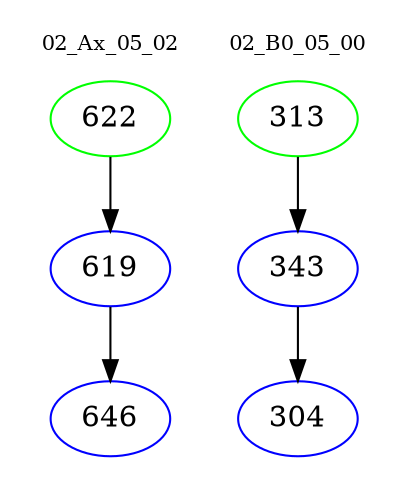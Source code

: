digraph{
subgraph cluster_0 {
color = white
label = "02_Ax_05_02";
fontsize=10;
T0_622 [label="622", color="green"]
T0_622 -> T0_619 [color="black"]
T0_619 [label="619", color="blue"]
T0_619 -> T0_646 [color="black"]
T0_646 [label="646", color="blue"]
}
subgraph cluster_1 {
color = white
label = "02_B0_05_00";
fontsize=10;
T1_313 [label="313", color="green"]
T1_313 -> T1_343 [color="black"]
T1_343 [label="343", color="blue"]
T1_343 -> T1_304 [color="black"]
T1_304 [label="304", color="blue"]
}
}
